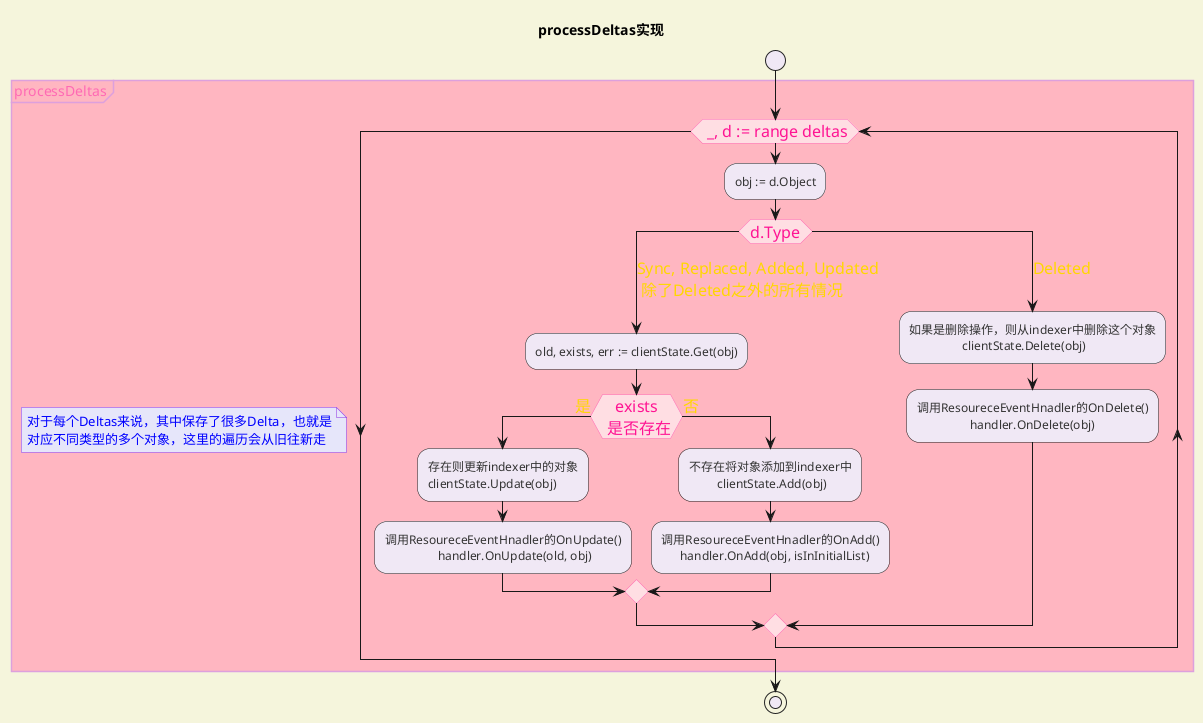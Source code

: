 @startuml

<style>
activityDiagram {
    BackgroundColor #F0E8F5
    BorderColor #FFC0CB
    FontColor #333
    FontName Comic Sans MS
}

diamond {
    BackgroundColor #FFDEE3
    LineColor #FF69B4
    FontColor #FF1493
    FontName Comic Sans MS
    FontSize 16
}

arrow {
    FontColor #FFD700
    FontName Comic Sans MS
    FontSize 16
}

partition {
    LineColor #FF4500
    FontColor #FF6347
    RoundCorner 20
    BackgroundColor #FFE4E1
}

note {
    FontColor #0000FF
    LineColor #8A2BE2
    BackgroundColor #E6E6FA
}

document {
    BackgroundColor #F5F5DC
}

group {
    FontColor #FF69B4
    LineColor #DDA0DD
    BackgroundColor #FFB6C1
}
</style>
title processDeltas实现

skinparam ConditionEndStyle diamond

start
group processDeltas
    while ( _, d := range deltas)
        note
            对于每个Deltas来说，其中保存了很多Delta，也就是
            对应不同类型的多个对象，这里的遍历会从旧往新走
        end note
          :obj := d.Object;
        switch (d.Type)
        case (Sync, Replaced, Added, Updated \n 除了Deleted之外的所有情况)
            :old, exists, err := clientState.Get(obj);
            if (   exists \n 是否存在) is (是) then
              :存在则更新indexer中的对象
              clientState.Update(obj);
              :调用ResoureceEventHnadler的OnUpdate()
               \t\t handler.OnUpdate(old, obj);
            else (否)
              :不存在将对象添加到indexer中
               \t clientState.Add(obj);
              :调用ResoureceEventHnadler的OnAdd()
                    handler.OnAdd(obj, isInInitialList);
            endif
        case(Deleted)
        :如果是删除操作，则从indexer中删除这个对象
        \t\t clientState.Delete(obj);
        :调用ResoureceEventHnadler的OnDelete()
        \t\t handler.OnDelete(obj);
        endswitch
    endwhile
end group
stop
@enduml